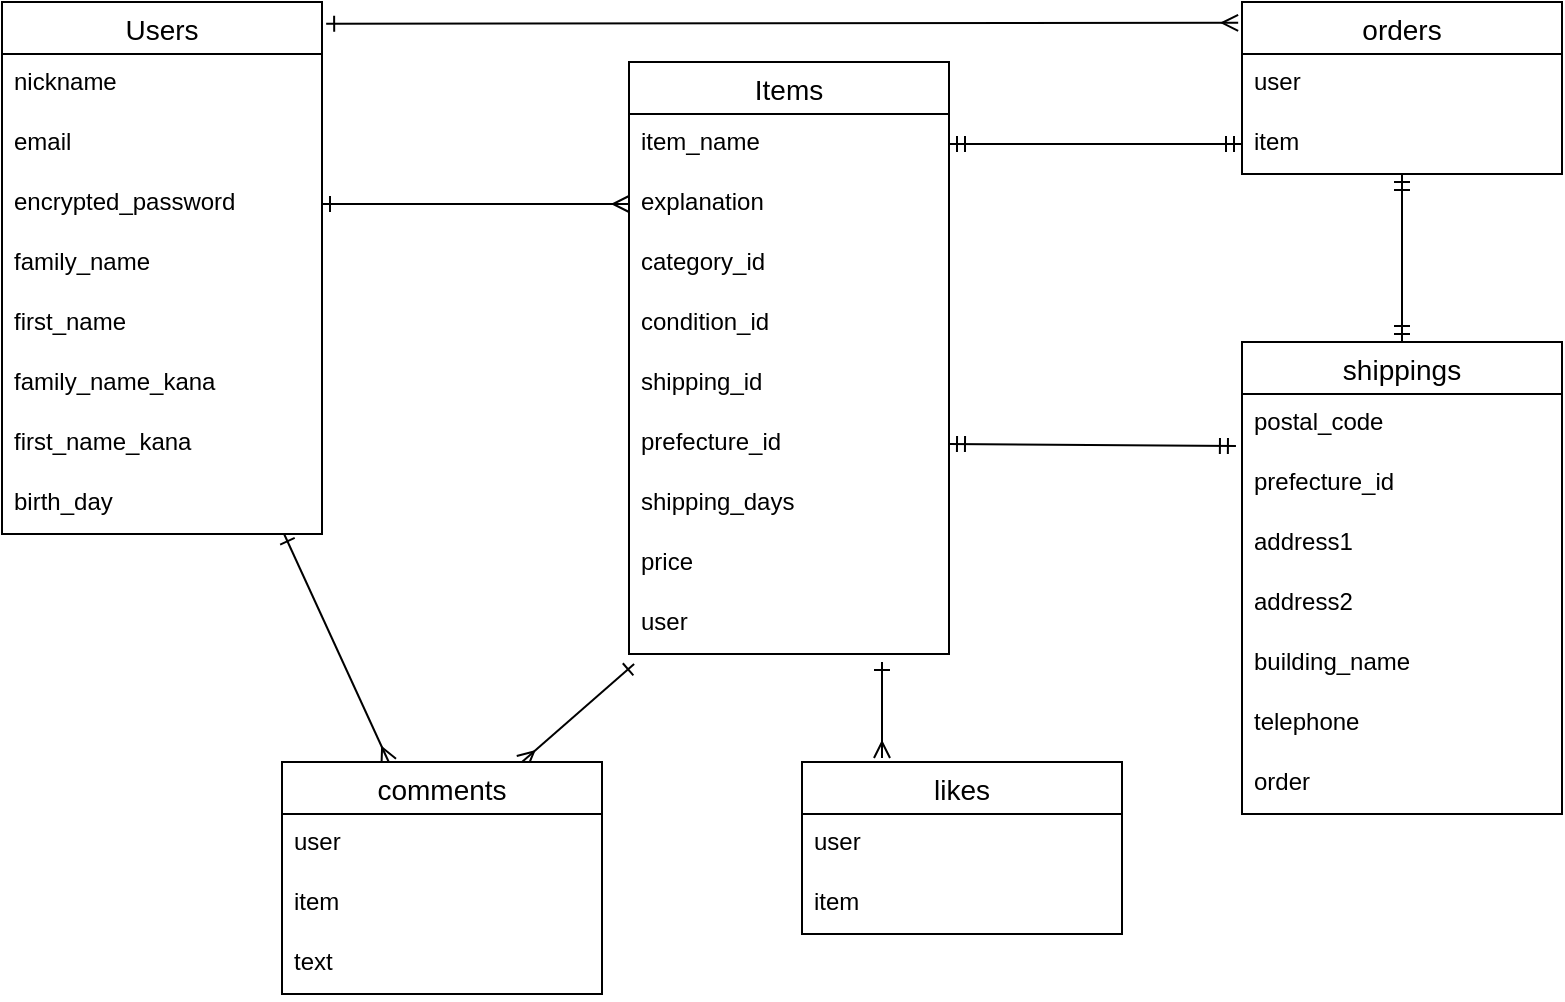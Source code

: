 <mxfile>
    <diagram id="jhZsYmTOxp8CkWicM69A" name="ページ1">
        <mxGraphModel dx="541" dy="696" grid="1" gridSize="10" guides="1" tooltips="1" connect="1" arrows="1" fold="1" page="1" pageScale="1" pageWidth="827" pageHeight="1169" math="0" shadow="0">
            <root>
                <mxCell id="0"/>
                <mxCell id="1" parent="0"/>
                <mxCell id="j4iJrOFFMbPtkqWevdZg-61" style="edgeStyle=none;html=1;startArrow=ERone;startFill=0;endArrow=ERmany;endFill=0;" edge="1" parent="1" source="j4iJrOFFMbPtkqWevdZg-1" target="j4iJrOFFMbPtkqWevdZg-38">
                    <mxGeometry relative="1" as="geometry"/>
                </mxCell>
                <mxCell id="j4iJrOFFMbPtkqWevdZg-73" style="edgeStyle=none;html=1;startArrow=ERone;startFill=0;endArrow=ERmany;endFill=0;exitX=1.013;exitY=0.041;exitDx=0;exitDy=0;exitPerimeter=0;entryX=-0.012;entryY=0.121;entryDx=0;entryDy=0;entryPerimeter=0;" edge="1" parent="1" source="j4iJrOFFMbPtkqWevdZg-1" target="j4iJrOFFMbPtkqWevdZg-23">
                    <mxGeometry relative="1" as="geometry">
                        <mxPoint x="630" y="24" as="targetPoint"/>
                    </mxGeometry>
                </mxCell>
                <mxCell id="j4iJrOFFMbPtkqWevdZg-1" value="Users" style="swimlane;fontStyle=0;childLayout=stackLayout;horizontal=1;startSize=26;horizontalStack=0;resizeParent=1;resizeParentMax=0;resizeLast=0;collapsible=1;marginBottom=0;align=center;fontSize=14;" vertex="1" parent="1">
                    <mxGeometry x="20" y="10" width="160" height="266" as="geometry"/>
                </mxCell>
                <mxCell id="j4iJrOFFMbPtkqWevdZg-2" value="nickname" style="text;strokeColor=none;fillColor=none;spacingLeft=4;spacingRight=4;overflow=hidden;rotatable=0;points=[[0,0.5],[1,0.5]];portConstraint=eastwest;fontSize=12;" vertex="1" parent="j4iJrOFFMbPtkqWevdZg-1">
                    <mxGeometry y="26" width="160" height="30" as="geometry"/>
                </mxCell>
                <mxCell id="j4iJrOFFMbPtkqWevdZg-3" value="email" style="text;strokeColor=none;fillColor=none;spacingLeft=4;spacingRight=4;overflow=hidden;rotatable=0;points=[[0,0.5],[1,0.5]];portConstraint=eastwest;fontSize=12;" vertex="1" parent="j4iJrOFFMbPtkqWevdZg-1">
                    <mxGeometry y="56" width="160" height="30" as="geometry"/>
                </mxCell>
                <mxCell id="j4iJrOFFMbPtkqWevdZg-6" value="encrypted_password" style="text;strokeColor=none;fillColor=none;spacingLeft=4;spacingRight=4;overflow=hidden;rotatable=0;points=[[0,0.5],[1,0.5]];portConstraint=eastwest;fontSize=12;" vertex="1" parent="j4iJrOFFMbPtkqWevdZg-1">
                    <mxGeometry y="86" width="160" height="30" as="geometry"/>
                </mxCell>
                <mxCell id="j4iJrOFFMbPtkqWevdZg-9" value="family_name" style="text;strokeColor=none;fillColor=none;spacingLeft=4;spacingRight=4;overflow=hidden;rotatable=0;points=[[0,0.5],[1,0.5]];portConstraint=eastwest;fontSize=12;" vertex="1" parent="j4iJrOFFMbPtkqWevdZg-1">
                    <mxGeometry y="116" width="160" height="30" as="geometry"/>
                </mxCell>
                <mxCell id="j4iJrOFFMbPtkqWevdZg-7" value="first_name" style="text;strokeColor=none;fillColor=none;spacingLeft=4;spacingRight=4;overflow=hidden;rotatable=0;points=[[0,0.5],[1,0.5]];portConstraint=eastwest;fontSize=12;" vertex="1" parent="j4iJrOFFMbPtkqWevdZg-1">
                    <mxGeometry y="146" width="160" height="30" as="geometry"/>
                </mxCell>
                <mxCell id="j4iJrOFFMbPtkqWevdZg-11" value="family_name_kana" style="text;strokeColor=none;fillColor=none;spacingLeft=4;spacingRight=4;overflow=hidden;rotatable=0;points=[[0,0.5],[1,0.5]];portConstraint=eastwest;fontSize=12;" vertex="1" parent="j4iJrOFFMbPtkqWevdZg-1">
                    <mxGeometry y="176" width="160" height="30" as="geometry"/>
                </mxCell>
                <mxCell id="j4iJrOFFMbPtkqWevdZg-12" value="first_name_kana" style="text;strokeColor=none;fillColor=none;spacingLeft=4;spacingRight=4;overflow=hidden;rotatable=0;points=[[0,0.5],[1,0.5]];portConstraint=eastwest;fontSize=12;" vertex="1" parent="j4iJrOFFMbPtkqWevdZg-1">
                    <mxGeometry y="206" width="160" height="30" as="geometry"/>
                </mxCell>
                <mxCell id="j4iJrOFFMbPtkqWevdZg-8" value="birth_day" style="text;strokeColor=none;fillColor=none;spacingLeft=4;spacingRight=4;overflow=hidden;rotatable=0;points=[[0,0.5],[1,0.5]];portConstraint=eastwest;fontSize=12;" vertex="1" parent="j4iJrOFFMbPtkqWevdZg-1">
                    <mxGeometry y="236" width="160" height="30" as="geometry"/>
                </mxCell>
                <mxCell id="j4iJrOFFMbPtkqWevdZg-58" style="edgeStyle=none;html=1;entryX=0.75;entryY=0;entryDx=0;entryDy=0;startArrow=ERone;startFill=0;endArrow=ERmany;endFill=0;exitX=0.016;exitY=1.167;exitDx=0;exitDy=0;exitPerimeter=0;" edge="1" parent="1" source="j4iJrOFFMbPtkqWevdZg-63" target="j4iJrOFFMbPtkqWevdZg-38">
                    <mxGeometry relative="1" as="geometry">
                        <mxPoint x="340" y="310" as="sourcePoint"/>
                    </mxGeometry>
                </mxCell>
                <mxCell id="j4iJrOFFMbPtkqWevdZg-14" value="Items" style="swimlane;fontStyle=0;childLayout=stackLayout;horizontal=1;startSize=26;horizontalStack=0;resizeParent=1;resizeParentMax=0;resizeLast=0;collapsible=1;marginBottom=0;align=center;fontSize=14;" vertex="1" parent="1">
                    <mxGeometry x="333.5" y="40" width="160" height="296" as="geometry"/>
                </mxCell>
                <mxCell id="j4iJrOFFMbPtkqWevdZg-15" value="item_name" style="text;strokeColor=none;fillColor=none;spacingLeft=4;spacingRight=4;overflow=hidden;rotatable=0;points=[[0,0.5],[1,0.5]];portConstraint=eastwest;fontSize=12;" vertex="1" parent="j4iJrOFFMbPtkqWevdZg-14">
                    <mxGeometry y="26" width="160" height="30" as="geometry"/>
                </mxCell>
                <mxCell id="j4iJrOFFMbPtkqWevdZg-18" value="explanation" style="text;strokeColor=none;fillColor=none;spacingLeft=4;spacingRight=4;overflow=hidden;rotatable=0;points=[[0,0.5],[1,0.5]];portConstraint=eastwest;fontSize=12;" vertex="1" parent="j4iJrOFFMbPtkqWevdZg-14">
                    <mxGeometry y="56" width="160" height="30" as="geometry"/>
                </mxCell>
                <mxCell id="j4iJrOFFMbPtkqWevdZg-20" value="category_id" style="text;strokeColor=none;fillColor=none;spacingLeft=4;spacingRight=4;overflow=hidden;rotatable=0;points=[[0,0.5],[1,0.5]];portConstraint=eastwest;fontSize=12;" vertex="1" parent="j4iJrOFFMbPtkqWevdZg-14">
                    <mxGeometry y="86" width="160" height="30" as="geometry"/>
                </mxCell>
                <mxCell id="j4iJrOFFMbPtkqWevdZg-22" value="condition_id" style="text;strokeColor=none;fillColor=none;spacingLeft=4;spacingRight=4;overflow=hidden;rotatable=0;points=[[0,0.5],[1,0.5]];portConstraint=eastwest;fontSize=12;" vertex="1" parent="j4iJrOFFMbPtkqWevdZg-14">
                    <mxGeometry y="116" width="160" height="30" as="geometry"/>
                </mxCell>
                <mxCell id="j4iJrOFFMbPtkqWevdZg-21" value="shipping_id" style="text;strokeColor=none;fillColor=none;spacingLeft=4;spacingRight=4;overflow=hidden;rotatable=0;points=[[0,0.5],[1,0.5]];portConstraint=eastwest;fontSize=12;" vertex="1" parent="j4iJrOFFMbPtkqWevdZg-14">
                    <mxGeometry y="146" width="160" height="30" as="geometry"/>
                </mxCell>
                <mxCell id="j4iJrOFFMbPtkqWevdZg-19" value="prefecture_id" style="text;strokeColor=none;fillColor=none;spacingLeft=4;spacingRight=4;overflow=hidden;rotatable=0;points=[[0,0.5],[1,0.5]];portConstraint=eastwest;fontSize=12;" vertex="1" parent="j4iJrOFFMbPtkqWevdZg-14">
                    <mxGeometry y="176" width="160" height="30" as="geometry"/>
                </mxCell>
                <mxCell id="j4iJrOFFMbPtkqWevdZg-16" value="shipping_days" style="text;strokeColor=none;fillColor=none;spacingLeft=4;spacingRight=4;overflow=hidden;rotatable=0;points=[[0,0.5],[1,0.5]];portConstraint=eastwest;fontSize=12;" vertex="1" parent="j4iJrOFFMbPtkqWevdZg-14">
                    <mxGeometry y="206" width="160" height="30" as="geometry"/>
                </mxCell>
                <mxCell id="j4iJrOFFMbPtkqWevdZg-17" value="price" style="text;strokeColor=none;fillColor=none;spacingLeft=4;spacingRight=4;overflow=hidden;rotatable=0;points=[[0,0.5],[1,0.5]];portConstraint=eastwest;fontSize=12;" vertex="1" parent="j4iJrOFFMbPtkqWevdZg-14">
                    <mxGeometry y="236" width="160" height="30" as="geometry"/>
                </mxCell>
                <mxCell id="j4iJrOFFMbPtkqWevdZg-63" value="user" style="text;strokeColor=none;fillColor=none;spacingLeft=4;spacingRight=4;overflow=hidden;rotatable=0;points=[[0,0.5],[1,0.5]];portConstraint=eastwest;fontSize=12;" vertex="1" parent="j4iJrOFFMbPtkqWevdZg-14">
                    <mxGeometry y="266" width="160" height="30" as="geometry"/>
                </mxCell>
                <mxCell id="j4iJrOFFMbPtkqWevdZg-76" value="" style="edgeStyle=none;html=1;startArrow=ERmandOne;startFill=0;endArrow=ERmandOne;endFill=0;entryX=0.5;entryY=0;entryDx=0;entryDy=0;" edge="1" parent="1" source="j4iJrOFFMbPtkqWevdZg-23" target="j4iJrOFFMbPtkqWevdZg-64">
                    <mxGeometry relative="1" as="geometry"/>
                </mxCell>
                <mxCell id="j4iJrOFFMbPtkqWevdZg-23" value="orders" style="swimlane;fontStyle=0;childLayout=stackLayout;horizontal=1;startSize=26;horizontalStack=0;resizeParent=1;resizeParentMax=0;resizeLast=0;collapsible=1;marginBottom=0;align=center;fontSize=14;" vertex="1" parent="1">
                    <mxGeometry x="640" y="10" width="160" height="86" as="geometry"/>
                </mxCell>
                <mxCell id="j4iJrOFFMbPtkqWevdZg-24" value="user" style="text;strokeColor=none;fillColor=none;spacingLeft=4;spacingRight=4;overflow=hidden;rotatable=0;points=[[0,0.5],[1,0.5]];portConstraint=eastwest;fontSize=12;" vertex="1" parent="j4iJrOFFMbPtkqWevdZg-23">
                    <mxGeometry y="26" width="160" height="30" as="geometry"/>
                </mxCell>
                <mxCell id="j4iJrOFFMbPtkqWevdZg-33" value="item" style="text;strokeColor=none;fillColor=none;spacingLeft=4;spacingRight=4;overflow=hidden;rotatable=0;points=[[0,0.5],[1,0.5]];portConstraint=eastwest;fontSize=12;" vertex="1" parent="j4iJrOFFMbPtkqWevdZg-23">
                    <mxGeometry y="56" width="160" height="30" as="geometry"/>
                </mxCell>
                <mxCell id="j4iJrOFFMbPtkqWevdZg-34" value="likes" style="swimlane;fontStyle=0;childLayout=stackLayout;horizontal=1;startSize=26;horizontalStack=0;resizeParent=1;resizeParentMax=0;resizeLast=0;collapsible=1;marginBottom=0;align=center;fontSize=14;" vertex="1" parent="1">
                    <mxGeometry x="420" y="390" width="160" height="86" as="geometry"/>
                </mxCell>
                <mxCell id="j4iJrOFFMbPtkqWevdZg-35" value="user" style="text;strokeColor=none;fillColor=none;spacingLeft=4;spacingRight=4;overflow=hidden;rotatable=0;points=[[0,0.5],[1,0.5]];portConstraint=eastwest;fontSize=12;" vertex="1" parent="j4iJrOFFMbPtkqWevdZg-34">
                    <mxGeometry y="26" width="160" height="30" as="geometry"/>
                </mxCell>
                <mxCell id="j4iJrOFFMbPtkqWevdZg-36" value="item" style="text;strokeColor=none;fillColor=none;spacingLeft=4;spacingRight=4;overflow=hidden;rotatable=0;points=[[0,0.5],[1,0.5]];portConstraint=eastwest;fontSize=12;" vertex="1" parent="j4iJrOFFMbPtkqWevdZg-34">
                    <mxGeometry y="56" width="160" height="30" as="geometry"/>
                </mxCell>
                <mxCell id="j4iJrOFFMbPtkqWevdZg-38" value="comments" style="swimlane;fontStyle=0;childLayout=stackLayout;horizontal=1;startSize=26;horizontalStack=0;resizeParent=1;resizeParentMax=0;resizeLast=0;collapsible=1;marginBottom=0;align=center;fontSize=14;" vertex="1" parent="1">
                    <mxGeometry x="160" y="390" width="160" height="116" as="geometry"/>
                </mxCell>
                <mxCell id="j4iJrOFFMbPtkqWevdZg-39" value="user&#10;" style="text;strokeColor=none;fillColor=none;spacingLeft=4;spacingRight=4;overflow=hidden;rotatable=0;points=[[0,0.5],[1,0.5]];portConstraint=eastwest;fontSize=12;" vertex="1" parent="j4iJrOFFMbPtkqWevdZg-38">
                    <mxGeometry y="26" width="160" height="30" as="geometry"/>
                </mxCell>
                <mxCell id="j4iJrOFFMbPtkqWevdZg-40" value="item" style="text;strokeColor=none;fillColor=none;spacingLeft=4;spacingRight=4;overflow=hidden;rotatable=0;points=[[0,0.5],[1,0.5]];portConstraint=eastwest;fontSize=12;" vertex="1" parent="j4iJrOFFMbPtkqWevdZg-38">
                    <mxGeometry y="56" width="160" height="30" as="geometry"/>
                </mxCell>
                <mxCell id="j4iJrOFFMbPtkqWevdZg-41" value="text" style="text;strokeColor=none;fillColor=none;spacingLeft=4;spacingRight=4;overflow=hidden;rotatable=0;points=[[0,0.5],[1,0.5]];portConstraint=eastwest;fontSize=12;" vertex="1" parent="j4iJrOFFMbPtkqWevdZg-38">
                    <mxGeometry y="86" width="160" height="30" as="geometry"/>
                </mxCell>
                <mxCell id="j4iJrOFFMbPtkqWevdZg-43" style="edgeStyle=none;html=1;exitX=1;exitY=0.5;exitDx=0;exitDy=0;entryX=0;entryY=0.5;entryDx=0;entryDy=0;endArrow=ERmany;endFill=0;startArrow=ERone;startFill=0;" edge="1" parent="1" source="j4iJrOFFMbPtkqWevdZg-6" target="j4iJrOFFMbPtkqWevdZg-18">
                    <mxGeometry relative="1" as="geometry"/>
                </mxCell>
                <mxCell id="j4iJrOFFMbPtkqWevdZg-59" style="edgeStyle=none;html=1;entryX=0.75;entryY=0;entryDx=0;entryDy=0;startArrow=ERone;startFill=0;endArrow=ERmany;endFill=0;" edge="1" parent="1">
                    <mxGeometry relative="1" as="geometry">
                        <mxPoint x="460" y="340" as="sourcePoint"/>
                        <mxPoint x="460" y="387.99" as="targetPoint"/>
                    </mxGeometry>
                </mxCell>
                <mxCell id="j4iJrOFFMbPtkqWevdZg-60" style="edgeStyle=none;html=1;exitX=1;exitY=0.5;exitDx=0;exitDy=0;entryX=0;entryY=0.5;entryDx=0;entryDy=0;startArrow=ERmandOne;startFill=0;endArrow=ERmandOne;endFill=0;" edge="1" parent="1" source="j4iJrOFFMbPtkqWevdZg-15" target="j4iJrOFFMbPtkqWevdZg-33">
                    <mxGeometry relative="1" as="geometry">
                        <mxPoint x="640" y="111" as="targetPoint"/>
                    </mxGeometry>
                </mxCell>
                <mxCell id="j4iJrOFFMbPtkqWevdZg-64" value="shippings" style="swimlane;fontStyle=0;childLayout=stackLayout;horizontal=1;startSize=26;horizontalStack=0;resizeParent=1;resizeParentMax=0;resizeLast=0;collapsible=1;marginBottom=0;align=center;fontSize=14;" vertex="1" parent="1">
                    <mxGeometry x="640" y="180" width="160" height="236" as="geometry"/>
                </mxCell>
                <mxCell id="j4iJrOFFMbPtkqWevdZg-65" value="postal_code" style="text;strokeColor=none;fillColor=none;spacingLeft=4;spacingRight=4;overflow=hidden;rotatable=0;points=[[0,0.5],[1,0.5]];portConstraint=eastwest;fontSize=12;" vertex="1" parent="j4iJrOFFMbPtkqWevdZg-64">
                    <mxGeometry y="26" width="160" height="30" as="geometry"/>
                </mxCell>
                <mxCell id="j4iJrOFFMbPtkqWevdZg-66" value="prefecture_id" style="text;strokeColor=none;fillColor=none;spacingLeft=4;spacingRight=4;overflow=hidden;rotatable=0;points=[[0,0.5],[1,0.5]];portConstraint=eastwest;fontSize=12;" vertex="1" parent="j4iJrOFFMbPtkqWevdZg-64">
                    <mxGeometry y="56" width="160" height="30" as="geometry"/>
                </mxCell>
                <mxCell id="j4iJrOFFMbPtkqWevdZg-67" value="address1" style="text;strokeColor=none;fillColor=none;spacingLeft=4;spacingRight=4;overflow=hidden;rotatable=0;points=[[0,0.5],[1,0.5]];portConstraint=eastwest;fontSize=12;" vertex="1" parent="j4iJrOFFMbPtkqWevdZg-64">
                    <mxGeometry y="86" width="160" height="30" as="geometry"/>
                </mxCell>
                <mxCell id="j4iJrOFFMbPtkqWevdZg-70" value="address2" style="text;strokeColor=none;fillColor=none;spacingLeft=4;spacingRight=4;overflow=hidden;rotatable=0;points=[[0,0.5],[1,0.5]];portConstraint=eastwest;fontSize=12;" vertex="1" parent="j4iJrOFFMbPtkqWevdZg-64">
                    <mxGeometry y="116" width="160" height="30" as="geometry"/>
                </mxCell>
                <mxCell id="j4iJrOFFMbPtkqWevdZg-74" value="building_name" style="text;strokeColor=none;fillColor=none;spacingLeft=4;spacingRight=4;overflow=hidden;rotatable=0;points=[[0,0.5],[1,0.5]];portConstraint=eastwest;fontSize=12;" vertex="1" parent="j4iJrOFFMbPtkqWevdZg-64">
                    <mxGeometry y="146" width="160" height="30" as="geometry"/>
                </mxCell>
                <mxCell id="j4iJrOFFMbPtkqWevdZg-75" value="telephone" style="text;strokeColor=none;fillColor=none;spacingLeft=4;spacingRight=4;overflow=hidden;rotatable=0;points=[[0,0.5],[1,0.5]];portConstraint=eastwest;fontSize=12;" vertex="1" parent="j4iJrOFFMbPtkqWevdZg-64">
                    <mxGeometry y="176" width="160" height="30" as="geometry"/>
                </mxCell>
                <mxCell id="j4iJrOFFMbPtkqWevdZg-69" value="order" style="text;strokeColor=none;fillColor=none;spacingLeft=4;spacingRight=4;overflow=hidden;rotatable=0;points=[[0,0.5],[1,0.5]];portConstraint=eastwest;fontSize=12;" vertex="1" parent="j4iJrOFFMbPtkqWevdZg-64">
                    <mxGeometry y="206" width="160" height="30" as="geometry"/>
                </mxCell>
                <mxCell id="j4iJrOFFMbPtkqWevdZg-72" style="edgeStyle=none;html=1;exitX=1;exitY=0.5;exitDx=0;exitDy=0;startArrow=ERmandOne;startFill=0;endArrow=ERmandOne;endFill=0;entryX=-0.019;entryY=0.867;entryDx=0;entryDy=0;entryPerimeter=0;" edge="1" parent="1" source="j4iJrOFFMbPtkqWevdZg-19" target="j4iJrOFFMbPtkqWevdZg-65">
                    <mxGeometry relative="1" as="geometry">
                        <mxPoint x="630" y="231" as="targetPoint"/>
                    </mxGeometry>
                </mxCell>
            </root>
        </mxGraphModel>
    </diagram>
</mxfile>